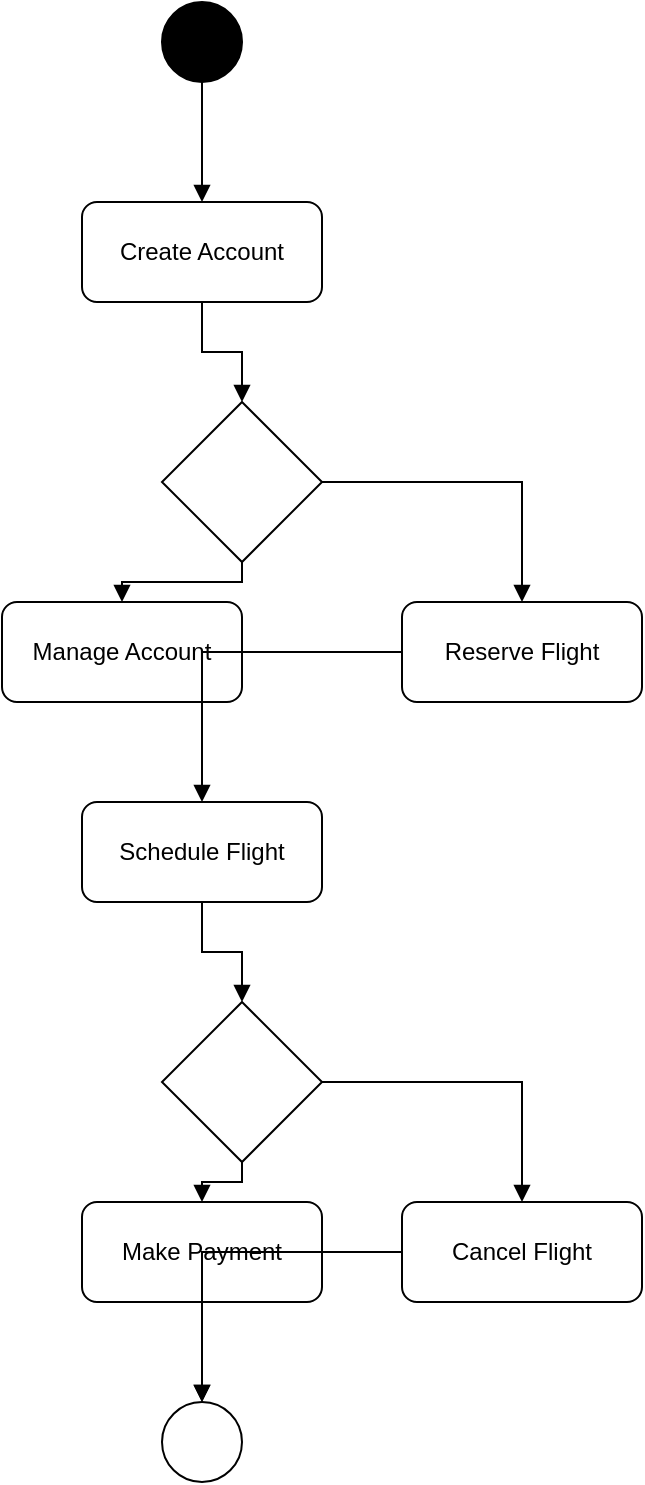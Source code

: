 <mxfile version="24.8.1">
  <diagram name="Page-1" id="SRObhs8V1LXI14rk3h1J">
    <mxGraphModel>
      <root>
        <mxCell id="0" />
        <mxCell id="1" parent="0" />

        <!-- Initial Node -->
        <mxCell id="initialNode" value="" style="ellipse;fillColor=#000000;strokeColor=#000000;" vertex="1" parent="1">
          <mxGeometry x="160" y="50" width="40" height="40" as="geometry"/>
        </mxCell>

        <!-- Action: Create Account -->
        <mxCell id="createAccount" value="Create Account" style="rounded=1;whiteSpace=wrap;fillColor=#FFFFFF;strokeColor=#000000;" vertex="1" parent="1">
          <mxGeometry x="120" y="150" width="120" height="50" as="geometry"/>
        </mxCell>

        <!-- Control Flow: Initial to Create Account -->
        <mxCell id="flow1" style="edgeStyle=orthogonalEdgeStyle;strokeColor=#000000;endArrow=block;rounded=0;" edge="1" parent="1" source="initialNode" target="createAccount">
          <mxGeometry relative="1" as="geometry"/>
        </mxCell>

        <!-- Decision Node: Manage Account or Reserve Flight -->
        <mxCell id="decision1" value="" style="rhombus;whiteSpace=wrap;fillColor=#FFFFFF;strokeColor=#000000;" vertex="1" parent="1">
          <mxGeometry x="160" y="250" width="80" height="80" as="geometry"/>
        </mxCell>

        <!-- Control Flow: Create Account to Decision -->
        <mxCell id="flow2" style="edgeStyle=orthogonalEdgeStyle;strokeColor=#000000;endArrow=block;rounded=0;" edge="1" parent="1" source="createAccount" target="decision1">
          <mxGeometry relative="1" as="geometry"/>
        </mxCell>

        <!-- Action: Manage Account -->
        <mxCell id="manageAccount" value="Manage Account" style="rounded=1;whiteSpace=wrap;fillColor=#FFFFFF;strokeColor=#000000;" vertex="1" parent="1">
          <mxGeometry x="80" y="350" width="120" height="50" as="geometry"/>
        </mxCell>

        <!-- Control Flow: Decision to Manage Account -->
        <mxCell id="flow3" style="edgeStyle=orthogonalEdgeStyle;strokeColor=#000000;endArrow=block;rounded=0;" edge="1" parent="1" source="decision1" target="manageAccount">
          <mxGeometry relative="1" as="geometry"/>
        </mxCell>

        <!-- Action: Reserve Flight -->
        <mxCell id="reserveFlight" value="Reserve Flight" style="rounded=1;whiteSpace=wrap;fillColor=#FFFFFF;strokeColor=#000000;" vertex="1" parent="1">
          <mxGeometry x="280" y="350" width="120" height="50" as="geometry"/>
        </mxCell>

        <!-- Control Flow: Decision to Reserve Flight -->
        <mxCell id="flow4" style="edgeStyle=orthogonalEdgeStyle;strokeColor=#000000;endArrow=block;rounded=0;" edge="1" parent="1" source="decision1" target="reserveFlight">
          <mxGeometry relative="1" as="geometry"/>
        </mxCell>

        <!-- Action: Schedule Flight -->
        <mxCell id="scheduleFlight" value="Schedule Flight" style="rounded=1;whiteSpace=wrap;fillColor=#FFFFFF;strokeColor=#000000;" vertex="1" parent="1">
          <mxGeometry x="120" y="450" width="120" height="50" as="geometry"/>
        </mxCell>

        <!-- Control Flow: Reserve Flight to Schedule Flight -->
        <mxCell id="flow5" style="edgeStyle=orthogonalEdgeStyle;strokeColor=#000000;endArrow=block;rounded=0;" edge="1" parent="1" source="reserveFlight" target="scheduleFlight">
          <mxGeometry relative="1" as="geometry"/>
        </mxCell>

        <!-- Decision Node: Payment -->
        <mxCell id="decision2" value="" style="rhombus;whiteSpace=wrap;fillColor=#FFFFFF;strokeColor=#000000;" vertex="1" parent="1">
          <mxGeometry x="160" y="550" width="80" height="80" as="geometry"/>
        </mxCell>

        <!-- Control Flow: Schedule Flight to Decision 2 -->
        <mxCell id="flow6" style="edgeStyle=orthogonalEdgeStyle;strokeColor=#000000;endArrow=block;rounded=0;" edge="1" parent="1" source="scheduleFlight" target="decision2">
          <mxGeometry relative="1" as="geometry"/>
        </mxCell>

        <!-- Action: Make Payment -->
        <mxCell id="makePayment" value="Make Payment" style="rounded=1;whiteSpace=wrap;fillColor=#FFFFFF;strokeColor=#000000;" vertex="1" parent="1">
          <mxGeometry x="120" y="650" width="120" height="50" as="geometry"/>
        </mxCell>

        <!-- Control Flow: Decision to Make Payment -->
        <mxCell id="flow7" style="edgeStyle=orthogonalEdgeStyle;strokeColor=#000000;endArrow=block;rounded=0;" edge="1" parent="1" source="decision2" target="makePayment">
          <mxGeometry relative="1" as="geometry"/>
        </mxCell>

        <!-- Action: Cancel Flight -->
        <mxCell id="cancelFlight" value="Cancel Flight" style="rounded=1;whiteSpace=wrap;fillColor=#FFFFFF;strokeColor=#000000;" vertex="1" parent="1">
          <mxGeometry x="280" y="650" width="120" height="50" as="geometry"/>
        </mxCell>

        <!-- Control Flow: Decision to Cancel Flight -->
        <mxCell id="flow8" style="edgeStyle=orthogonalEdgeStyle;strokeColor=#000000;endArrow=block;rounded=0;" edge="1" parent="1" source="decision2" target="cancelFlight">
          <mxGeometry relative="1" as="geometry"/>
        </mxCell>

        <!-- Final Node -->
        <mxCell id="finalNode" value="" style="ellipse;fillColor=#FFFFFF;strokeColor=#000000;" vertex="1" parent="1">
          <mxGeometry x="160" y="750" width="40" height="40" as="geometry"/>
        </mxCell>

        <!-- Control Flow: Payment to Final Node -->
        <mxCell id="flow9" style="edgeStyle=orthogonalEdgeStyle;strokeColor=#000000;endArrow=block;rounded=0;" edge="1" parent="1" source="makePayment" target="finalNode">
          <mxGeometry relative="1" as="geometry"/>
        </mxCell>

        <!-- Control Flow: Cancel Flight to Final Node -->
        <mxCell id="flow10" style="edgeStyle=orthogonalEdgeStyle;strokeColor=#000000;endArrow=block;rounded=0;" edge="1" parent="1" source="cancelFlight" target="finalNode">
          <mxGeometry relative="1" as="geometry"/>
        </mxCell>

      </root>
    </mxGraphModel>
  </diagram>
</mxfile>
